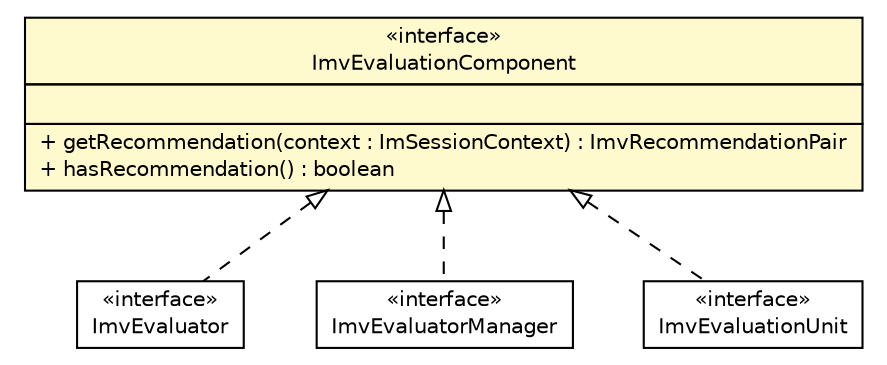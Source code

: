 #!/usr/local/bin/dot
#
# Class diagram 
# Generated by UMLGraph version R5_6 (http://www.umlgraph.org/)
#

digraph G {
	edge [fontname="Helvetica",fontsize=10,labelfontname="Helvetica",labelfontsize=10];
	node [fontname="Helvetica",fontsize=10,shape=plaintext];
	nodesep=0.25;
	ranksep=0.5;
	// de.hsbremen.tc.tnc.im.evaluate.ImvEvaluator
	c5688 [label=<<table title="de.hsbremen.tc.tnc.im.evaluate.ImvEvaluator" border="0" cellborder="1" cellspacing="0" cellpadding="2" port="p" href="./ImvEvaluator.html">
		<tr><td><table border="0" cellspacing="0" cellpadding="1">
<tr><td align="center" balign="center"> &#171;interface&#187; </td></tr>
<tr><td align="center" balign="center"> ImvEvaluator </td></tr>
		</table></td></tr>
		</table>>, URL="./ImvEvaluator.html", fontname="Helvetica", fontcolor="black", fontsize=10.0];
	// de.hsbremen.tc.tnc.im.evaluate.ImvEvaluatorManager
	c5690 [label=<<table title="de.hsbremen.tc.tnc.im.evaluate.ImvEvaluatorManager" border="0" cellborder="1" cellspacing="0" cellpadding="2" port="p" href="./ImvEvaluatorManager.html">
		<tr><td><table border="0" cellspacing="0" cellpadding="1">
<tr><td align="center" balign="center"> &#171;interface&#187; </td></tr>
<tr><td align="center" balign="center"> ImvEvaluatorManager </td></tr>
		</table></td></tr>
		</table>>, URL="./ImvEvaluatorManager.html", fontname="Helvetica", fontcolor="black", fontsize=10.0];
	// de.hsbremen.tc.tnc.im.evaluate.ImvEvaluationComponent
	c5697 [label=<<table title="de.hsbremen.tc.tnc.im.evaluate.ImvEvaluationComponent" border="0" cellborder="1" cellspacing="0" cellpadding="2" port="p" bgcolor="lemonChiffon" href="./ImvEvaluationComponent.html">
		<tr><td><table border="0" cellspacing="0" cellpadding="1">
<tr><td align="center" balign="center"> &#171;interface&#187; </td></tr>
<tr><td align="center" balign="center"> ImvEvaluationComponent </td></tr>
		</table></td></tr>
		<tr><td><table border="0" cellspacing="0" cellpadding="1">
<tr><td align="left" balign="left">  </td></tr>
		</table></td></tr>
		<tr><td><table border="0" cellspacing="0" cellpadding="1">
<tr><td align="left" balign="left"> + getRecommendation(context : ImSessionContext) : ImvRecommendationPair </td></tr>
<tr><td align="left" balign="left"> + hasRecommendation() : boolean </td></tr>
		</table></td></tr>
		</table>>, URL="./ImvEvaluationComponent.html", fontname="Helvetica", fontcolor="black", fontsize=10.0];
	// de.hsbremen.tc.tnc.im.evaluate.ImvEvaluationUnit
	c5700 [label=<<table title="de.hsbremen.tc.tnc.im.evaluate.ImvEvaluationUnit" border="0" cellborder="1" cellspacing="0" cellpadding="2" port="p" href="./ImvEvaluationUnit.html">
		<tr><td><table border="0" cellspacing="0" cellpadding="1">
<tr><td align="center" balign="center"> &#171;interface&#187; </td></tr>
<tr><td align="center" balign="center"> ImvEvaluationUnit </td></tr>
		</table></td></tr>
		</table>>, URL="./ImvEvaluationUnit.html", fontname="Helvetica", fontcolor="black", fontsize=10.0];
	//de.hsbremen.tc.tnc.im.evaluate.ImvEvaluator implements de.hsbremen.tc.tnc.im.evaluate.ImvEvaluationComponent
	c5697:p -> c5688:p [dir=back,arrowtail=empty,style=dashed];
	//de.hsbremen.tc.tnc.im.evaluate.ImvEvaluatorManager implements de.hsbremen.tc.tnc.im.evaluate.ImvEvaluationComponent
	c5697:p -> c5690:p [dir=back,arrowtail=empty,style=dashed];
	//de.hsbremen.tc.tnc.im.evaluate.ImvEvaluationUnit implements de.hsbremen.tc.tnc.im.evaluate.ImvEvaluationComponent
	c5697:p -> c5700:p [dir=back,arrowtail=empty,style=dashed];
}

